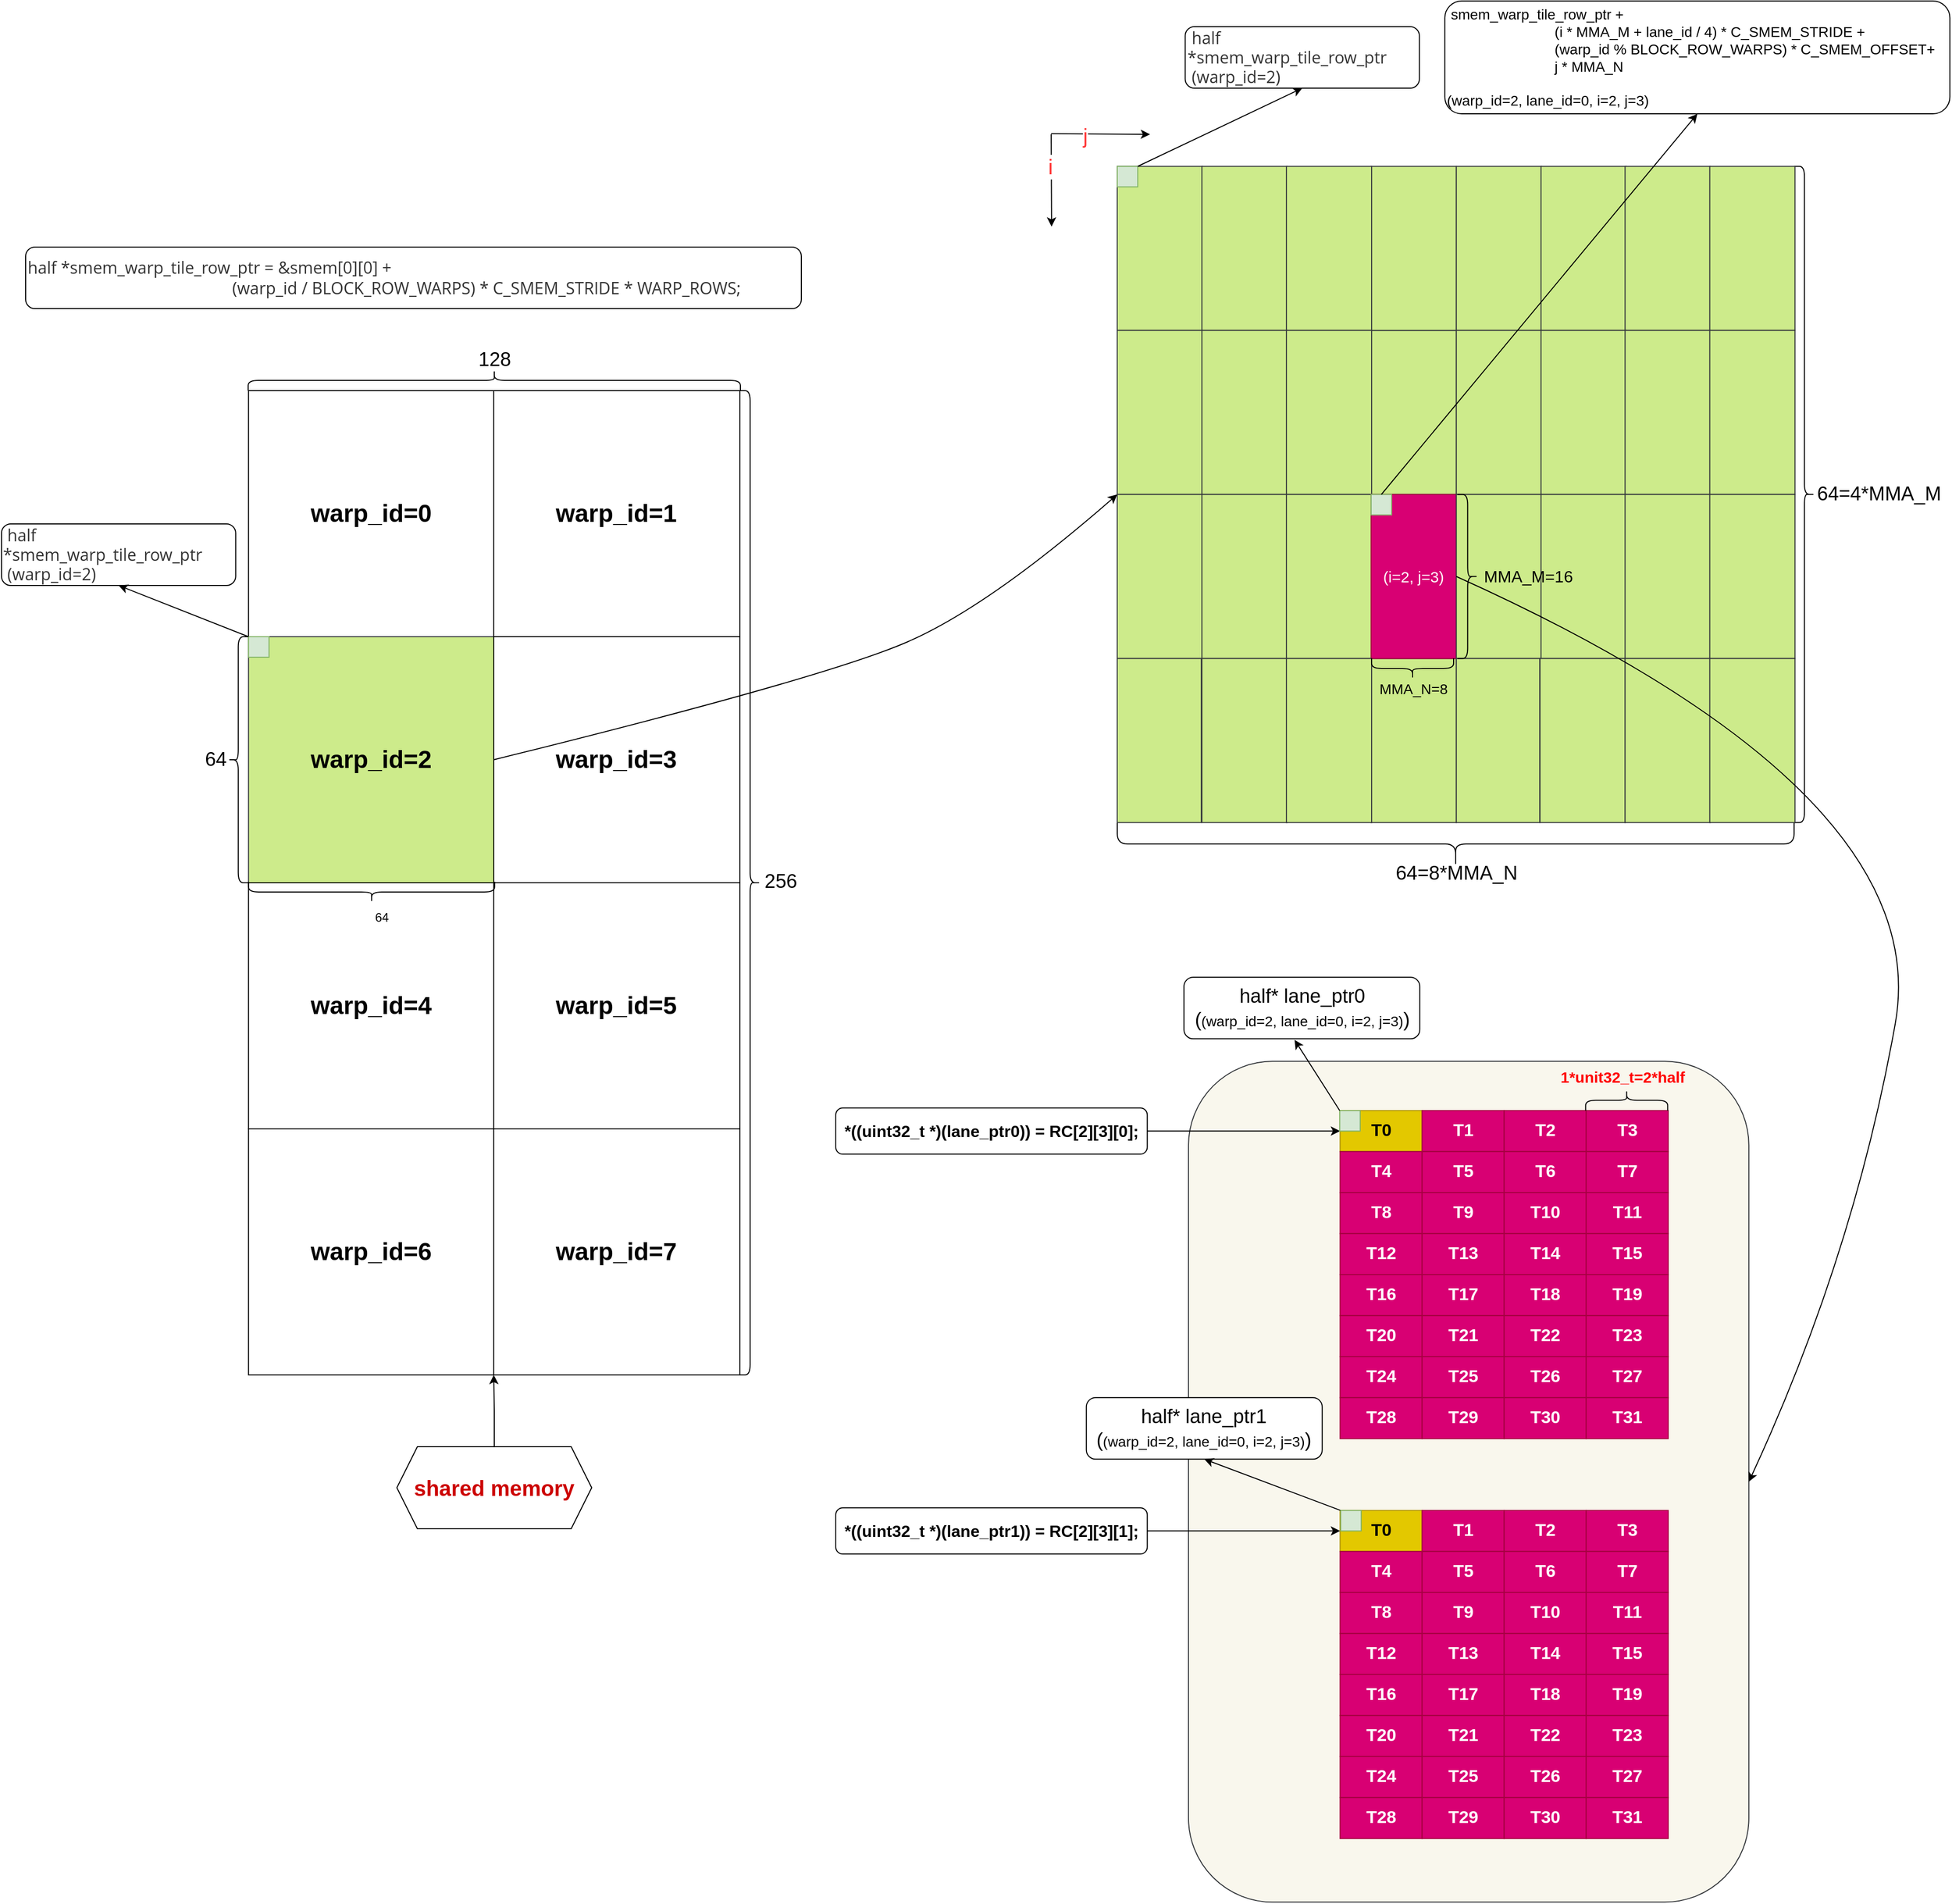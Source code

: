 <mxfile version="24.0.4" type="device">
  <diagram name="Page-1" id="_nR7e4XgD6fj8UJKNjDj">
    <mxGraphModel dx="3585" dy="-9848" grid="1" gridSize="10" guides="1" tooltips="1" connect="1" arrows="1" fold="1" page="1" pageScale="1" pageWidth="850" pageHeight="1100" math="0" shadow="0">
      <root>
        <mxCell id="0" />
        <mxCell id="1" parent="0" />
        <mxCell id="BASvvJVavqTpIo9RgMH1-1849" value="" style="rounded=0;whiteSpace=wrap;html=1;fillColor=#cdeb8b;strokeColor=#36393d;" parent="1" vertex="1">
          <mxGeometry x="-287.95" y="11861.25" width="83.09" height="160" as="geometry" />
        </mxCell>
        <mxCell id="BASvvJVavqTpIo9RgMH1-1791" value="&lt;span style=&quot;box-sizing: border-box; caret-color: rgb(51, 51, 51); color: rgb(51, 51, 51); font-family: &amp;quot;Open Sans&amp;quot;, &amp;quot;Clear Sans&amp;quot;, &amp;quot;Helvetica Neue&amp;quot;, Helvetica, Arial, &amp;quot;Segoe UI Emoji&amp;quot;, sans-serif; font-size: 16px; orphans: 4; white-space-collapse: preserve; text-size-adjust: auto;&quot; class=&quot;md-plain md-expand&quot;&gt;half *smem_warp_tile_row_ptr = &amp;amp;smem[0][0]&lt;/span&gt;&lt;span style=&quot;box-sizing: border-box; caret-color: rgb(51, 51, 51); color: rgb(51, 51, 51); font-family: &amp;quot;Open Sans&amp;quot;, &amp;quot;Clear Sans&amp;quot;, &amp;quot;Helvetica Neue&amp;quot;, Helvetica, Arial, &amp;quot;Segoe UI Emoji&amp;quot;, sans-serif; font-size: 16px; orphans: 4; white-space-collapse: preserve; text-size-adjust: auto;&quot; class=&quot;md-plain md-expand&quot;&gt; + &lt;/span&gt;&lt;div style=&quot;&quot;&gt;&lt;span style=&quot;box-sizing: border-box; caret-color: rgb(51, 51, 51); color: rgb(51, 51, 51); font-family: &amp;quot;Open Sans&amp;quot;, &amp;quot;Clear Sans&amp;quot;, &amp;quot;Helvetica Neue&amp;quot;, Helvetica, Arial, &amp;quot;Segoe UI Emoji&amp;quot;, sans-serif; font-size: 16px; orphans: 4; white-space-collapse: preserve; text-size-adjust: auto;&quot; class=&quot;md-plain md-expand&quot;&gt;&lt;span style=&quot;white-space: pre;&quot;&gt;&#x9;&lt;/span&gt;&lt;span style=&quot;white-space: pre;&quot;&gt;&#x9;&lt;/span&gt;&lt;span style=&quot;white-space: pre;&quot;&gt;&#x9;&lt;/span&gt;&lt;span style=&quot;white-space: pre;&quot;&gt;&#x9;&lt;/span&gt;&lt;span style=&quot;white-space: pre;&quot;&gt;&#x9;&lt;/span&gt;&lt;span style=&quot;white-space: pre;&quot;&gt;&#x9;&lt;/span&gt;(warp_id / BLOCK_ROW_WARPS) * C_SMEM_STRIDE * WARP_ROWS;&lt;/span&gt;&lt;/div&gt;" style="rounded=1;whiteSpace=wrap;html=1;align=left;" parent="1" vertex="1">
          <mxGeometry x="-1600" y="11460" width="756.44" height="60" as="geometry" />
        </mxCell>
        <mxCell id="BASvvJVavqTpIo9RgMH1-1794" value="&lt;b&gt;&lt;font style=&quot;font-size: 24px;&quot;&gt;warp_id=0&lt;/font&gt;&lt;/b&gt;" style="whiteSpace=wrap;html=1;aspect=fixed;" parent="1" vertex="1">
          <mxGeometry x="-1382.66" y="11600" width="240" height="240" as="geometry" />
        </mxCell>
        <mxCell id="BASvvJVavqTpIo9RgMH1-1795" value="&lt;b&gt;&lt;font style=&quot;font-size: 24px;&quot;&gt;warp_id=1&lt;/font&gt;&lt;/b&gt;" style="whiteSpace=wrap;html=1;aspect=fixed;" parent="1" vertex="1">
          <mxGeometry x="-1143.52" y="11600" width="240" height="240" as="geometry" />
        </mxCell>
        <mxCell id="BASvvJVavqTpIo9RgMH1-1796" value="&lt;b&gt;&lt;font style=&quot;font-size: 24px;&quot;&gt;warp_id=2&lt;/font&gt;&lt;/b&gt;" style="whiteSpace=wrap;html=1;aspect=fixed;fillColor=#cdeb8b;strokeColor=#36393d;" parent="1" vertex="1">
          <mxGeometry x="-1382.66" y="11840" width="240" height="240" as="geometry" />
        </mxCell>
        <mxCell id="BASvvJVavqTpIo9RgMH1-1797" value="&lt;b&gt;&lt;font style=&quot;font-size: 24px;&quot;&gt;warp_id=3&lt;/font&gt;&lt;/b&gt;" style="whiteSpace=wrap;html=1;aspect=fixed;" parent="1" vertex="1">
          <mxGeometry x="-1143.52" y="11840" width="240" height="240" as="geometry" />
        </mxCell>
        <mxCell id="BASvvJVavqTpIo9RgMH1-1798" value="&lt;b&gt;&lt;font style=&quot;font-size: 24px;&quot;&gt;warp_id=4&lt;/font&gt;&lt;/b&gt;" style="whiteSpace=wrap;html=1;aspect=fixed;" parent="1" vertex="1">
          <mxGeometry x="-1382.66" y="12080" width="240" height="240" as="geometry" />
        </mxCell>
        <mxCell id="BASvvJVavqTpIo9RgMH1-1799" value="&lt;b&gt;&lt;font style=&quot;font-size: 24px;&quot;&gt;warp_id=5&lt;/font&gt;&lt;/b&gt;" style="whiteSpace=wrap;html=1;aspect=fixed;" parent="1" vertex="1">
          <mxGeometry x="-1143.52" y="12080" width="240" height="240" as="geometry" />
        </mxCell>
        <mxCell id="BASvvJVavqTpIo9RgMH1-1800" value="&lt;b&gt;&lt;font style=&quot;font-size: 24px;&quot;&gt;warp_id=6&lt;/font&gt;&lt;/b&gt;" style="whiteSpace=wrap;html=1;aspect=fixed;" parent="1" vertex="1">
          <mxGeometry x="-1382.66" y="12320" width="240" height="240" as="geometry" />
        </mxCell>
        <mxCell id="BASvvJVavqTpIo9RgMH1-1801" value="&lt;b&gt;&lt;font style=&quot;font-size: 24px;&quot;&gt;warp_id=7&lt;/font&gt;&lt;/b&gt;" style="whiteSpace=wrap;html=1;aspect=fixed;" parent="1" vertex="1">
          <mxGeometry x="-1143.52" y="12320" width="240" height="240" as="geometry" />
        </mxCell>
        <mxCell id="BASvvJVavqTpIo9RgMH1-1802" value="" style="shape=curlyBracket;whiteSpace=wrap;html=1;rounded=1;flipH=1;labelPosition=right;verticalLabelPosition=middle;align=left;verticalAlign=middle;" parent="1" vertex="1">
          <mxGeometry x="-903.52" y="11600" width="20" height="960" as="geometry" />
        </mxCell>
        <mxCell id="BASvvJVavqTpIo9RgMH1-1804" value="" style="shape=curlyBracket;whiteSpace=wrap;html=1;rounded=1;labelPosition=left;verticalLabelPosition=middle;align=right;verticalAlign=middle;rotation=90;" parent="1" vertex="1">
          <mxGeometry x="-1153" y="11350" width="20" height="480" as="geometry" />
        </mxCell>
        <mxCell id="BASvvJVavqTpIo9RgMH1-1805" value="" style="shape=curlyBracket;whiteSpace=wrap;html=1;rounded=1;flipH=1;labelPosition=right;verticalLabelPosition=middle;align=left;verticalAlign=middle;rotation=-180;" parent="1" vertex="1">
          <mxGeometry x="-1402.66" y="11840" width="20" height="240" as="geometry" />
        </mxCell>
        <mxCell id="BASvvJVavqTpIo9RgMH1-1806" value="&lt;font style=&quot;font-size: 19px;&quot;&gt;64&lt;/font&gt;" style="text;html=1;align=center;verticalAlign=middle;resizable=0;points=[];autosize=1;strokeColor=none;fillColor=none;" parent="1" vertex="1">
          <mxGeometry x="-1435.16" y="11940" width="40" height="40" as="geometry" />
        </mxCell>
        <mxCell id="BASvvJVavqTpIo9RgMH1-1807" value="" style="shape=curlyBracket;whiteSpace=wrap;html=1;rounded=1;flipH=1;labelPosition=right;verticalLabelPosition=middle;align=left;verticalAlign=middle;rotation=90;" parent="1" vertex="1">
          <mxGeometry x="-1272.66" y="11969" width="20" height="240" as="geometry" />
        </mxCell>
        <mxCell id="BASvvJVavqTpIo9RgMH1-1808" style="edgeStyle=orthogonalEdgeStyle;rounded=0;orthogonalLoop=1;jettySize=auto;html=1;entryX=0;entryY=1;entryDx=0;entryDy=0;" parent="1" source="BASvvJVavqTpIo9RgMH1-1809" target="BASvvJVavqTpIo9RgMH1-1801" edge="1">
          <mxGeometry relative="1" as="geometry" />
        </mxCell>
        <mxCell id="BASvvJVavqTpIo9RgMH1-1809" value="&lt;div&gt;&lt;font color=&quot;#cc0000&quot; style=&quot;font-size: 21px;&quot;&gt;&lt;b&gt;shared memory&lt;/b&gt;&lt;/font&gt;&lt;/div&gt;" style="shape=hexagon;perimeter=hexagonPerimeter2;whiteSpace=wrap;html=1;fixedSize=1;" parent="1" vertex="1">
          <mxGeometry x="-1238" y="12630" width="190" height="80" as="geometry" />
        </mxCell>
        <mxCell id="BASvvJVavqTpIo9RgMH1-1810" value="64" style="text;html=1;align=center;verticalAlign=middle;resizable=0;points=[];autosize=1;strokeColor=none;fillColor=none;" parent="1" vertex="1">
          <mxGeometry x="-1273.16" y="12099" width="40" height="30" as="geometry" />
        </mxCell>
        <mxCell id="BASvvJVavqTpIo9RgMH1-1812" value="&lt;font style=&quot;font-size: 19px;&quot;&gt;128&lt;/font&gt;" style="text;html=1;align=center;verticalAlign=middle;resizable=0;points=[];autosize=1;strokeColor=none;fillColor=none;" parent="1" vertex="1">
          <mxGeometry x="-1173" y="11550" width="60" height="40" as="geometry" />
        </mxCell>
        <mxCell id="BASvvJVavqTpIo9RgMH1-1813" value="&lt;font style=&quot;font-size: 19px;&quot;&gt;256&lt;/font&gt;" style="text;html=1;align=center;verticalAlign=middle;resizable=0;points=[];autosize=1;strokeColor=none;fillColor=none;" parent="1" vertex="1">
          <mxGeometry x="-894.16" y="12059" width="60" height="40" as="geometry" />
        </mxCell>
        <mxCell id="BASvvJVavqTpIo9RgMH1-1814" value="" style="whiteSpace=wrap;html=1;aspect=fixed;fillColor=#d5e8d4;strokeColor=#82b366;" parent="1" vertex="1">
          <mxGeometry x="-1382.66" y="11840" width="20" height="20" as="geometry" />
        </mxCell>
        <mxCell id="BASvvJVavqTpIo9RgMH1-1815" value="&lt;span style=&quot;box-sizing: border-box; caret-color: rgb(51, 51, 51); color: rgb(51, 51, 51); font-family: &amp;quot;Open Sans&amp;quot;, &amp;quot;Clear Sans&amp;quot;, &amp;quot;Helvetica Neue&amp;quot;, Helvetica, Arial, &amp;quot;Segoe UI Emoji&amp;quot;, sans-serif; font-size: 16px; orphans: 4; white-space-collapse: preserve; text-size-adjust: auto;&quot; class=&quot;md-plain md-expand&quot;&gt; half *smem_warp_tile_row_ptr&lt;/span&gt;&lt;div&gt;&lt;span style=&quot;box-sizing: border-box; caret-color: rgb(51, 51, 51); color: rgb(51, 51, 51); font-family: &amp;quot;Open Sans&amp;quot;, &amp;quot;Clear Sans&amp;quot;, &amp;quot;Helvetica Neue&amp;quot;, Helvetica, Arial, &amp;quot;Segoe UI Emoji&amp;quot;, sans-serif; font-size: 16px; orphans: 4; white-space-collapse: preserve; text-size-adjust: auto;&quot; class=&quot;md-plain md-expand&quot;&gt; (warp_id=2)&lt;/span&gt;&lt;/div&gt;" style="rounded=1;whiteSpace=wrap;html=1;align=left;" parent="1" vertex="1">
          <mxGeometry x="-1623.54" y="11730" width="228.38" height="60" as="geometry" />
        </mxCell>
        <mxCell id="BASvvJVavqTpIo9RgMH1-1816" value="" style="endArrow=classic;html=1;rounded=0;exitX=0;exitY=0;exitDx=0;exitDy=0;entryX=0.5;entryY=1;entryDx=0;entryDy=0;" parent="1" source="BASvvJVavqTpIo9RgMH1-1814" target="BASvvJVavqTpIo9RgMH1-1815" edge="1">
          <mxGeometry width="50" height="50" relative="1" as="geometry">
            <mxPoint x="-1620" y="11950" as="sourcePoint" />
            <mxPoint x="-1570" y="11900" as="targetPoint" />
          </mxGeometry>
        </mxCell>
        <mxCell id="BASvvJVavqTpIo9RgMH1-1818" value="" style="rounded=0;whiteSpace=wrap;html=1;fillColor=#cdeb8b;strokeColor=#36393d;" parent="1" vertex="1">
          <mxGeometry x="-287.95" y="11541.25" width="83.09" height="160" as="geometry" />
        </mxCell>
        <mxCell id="BASvvJVavqTpIo9RgMH1-1819" value="" style="rounded=0;whiteSpace=wrap;html=1;fillColor=#cdeb8b;strokeColor=#36393d;" parent="1" vertex="1">
          <mxGeometry x="-287.95" y="11381.25" width="83.09" height="160" as="geometry" />
        </mxCell>
        <mxCell id="BASvvJVavqTpIo9RgMH1-1820" value="" style="rounded=0;whiteSpace=wrap;html=1;fillColor=#cdeb8b;strokeColor=#36393d;" parent="1" vertex="1">
          <mxGeometry x="-535.55" y="11381.25" width="83.09" height="160" as="geometry" />
        </mxCell>
        <mxCell id="BASvvJVavqTpIo9RgMH1-1821" value="&lt;font style=&quot;font-size: 14px;&quot;&gt;MMA_N=8&lt;/font&gt;" style="text;html=1;align=center;verticalAlign=middle;resizable=0;points=[];autosize=1;strokeColor=none;fillColor=none;" parent="1" vertex="1">
          <mxGeometry x="-291.67" y="11876" width="90" height="30" as="geometry" />
        </mxCell>
        <mxCell id="BASvvJVavqTpIo9RgMH1-1822" value="" style="shape=curlyBracket;whiteSpace=wrap;html=1;rounded=1;labelPosition=left;verticalLabelPosition=middle;align=right;verticalAlign=middle;rotation=-90;size=0.5;" parent="1" vertex="1">
          <mxGeometry x="-228.51" y="11712.16" width="46.08" height="660" as="geometry" />
        </mxCell>
        <mxCell id="BASvvJVavqTpIo9RgMH1-1823" value="&lt;font style=&quot;font-size: 19px;&quot;&gt;64=8*MMA_N&lt;/font&gt;" style="text;html=1;align=center;verticalAlign=middle;resizable=0;points=[];autosize=1;strokeColor=none;fillColor=none;" parent="1" vertex="1">
          <mxGeometry x="-275.47" y="12051.25" width="140" height="40" as="geometry" />
        </mxCell>
        <mxCell id="BASvvJVavqTpIo9RgMH1-1824" value="" style="shape=curlyBracket;whiteSpace=wrap;html=1;rounded=1;flipH=1;labelPosition=right;verticalLabelPosition=middle;align=left;verticalAlign=middle;rotation=0;" parent="1" vertex="1">
          <mxGeometry x="124.61" y="11381.25" width="20" height="640" as="geometry" />
        </mxCell>
        <mxCell id="BASvvJVavqTpIo9RgMH1-1825" value="" style="rounded=0;whiteSpace=wrap;html=1;fillColor=#cdeb8b;strokeColor=#36393d;" parent="1" vertex="1">
          <mxGeometry x="-452.96" y="11381.25" width="83.09" height="160" as="geometry" />
        </mxCell>
        <mxCell id="BASvvJVavqTpIo9RgMH1-1826" value="" style="rounded=0;whiteSpace=wrap;html=1;fillColor=#cdeb8b;strokeColor=#36393d;" parent="1" vertex="1">
          <mxGeometry x="-370.54" y="11381.25" width="83.09" height="160" as="geometry" />
        </mxCell>
        <mxCell id="BASvvJVavqTpIo9RgMH1-1827" value="" style="rounded=0;whiteSpace=wrap;html=1;fillColor=#cdeb8b;strokeColor=#36393d;" parent="1" vertex="1">
          <mxGeometry x="-204.86" y="11381.25" width="83.09" height="160" as="geometry" />
        </mxCell>
        <mxCell id="BASvvJVavqTpIo9RgMH1-1828" value="" style="rounded=0;whiteSpace=wrap;html=1;fillColor=#cdeb8b;strokeColor=#36393d;" parent="1" vertex="1">
          <mxGeometry x="-122.27" y="11381.25" width="83.09" height="160" as="geometry" />
        </mxCell>
        <mxCell id="BASvvJVavqTpIo9RgMH1-1829" value="" style="rounded=0;whiteSpace=wrap;html=1;fillColor=#cdeb8b;strokeColor=#36393d;" parent="1" vertex="1">
          <mxGeometry x="-40.31" y="11381.25" width="83.09" height="160" as="geometry" />
        </mxCell>
        <mxCell id="BASvvJVavqTpIo9RgMH1-1830" value="" style="rounded=0;whiteSpace=wrap;html=1;fillColor=#cdeb8b;strokeColor=#36393d;" parent="1" vertex="1">
          <mxGeometry x="42.28" y="11381.25" width="83.09" height="160" as="geometry" />
        </mxCell>
        <mxCell id="BASvvJVavqTpIo9RgMH1-1831" value="" style="rounded=0;whiteSpace=wrap;html=1;fillColor=#cdeb8b;strokeColor=#36393d;" parent="1" vertex="1">
          <mxGeometry x="-535.55" y="11541.25" width="83.09" height="160" as="geometry" />
        </mxCell>
        <mxCell id="BASvvJVavqTpIo9RgMH1-1832" value="" style="rounded=0;whiteSpace=wrap;html=1;fillColor=#cdeb8b;strokeColor=#36393d;" parent="1" vertex="1">
          <mxGeometry x="-452.96" y="11541.25" width="83.09" height="160" as="geometry" />
        </mxCell>
        <mxCell id="BASvvJVavqTpIo9RgMH1-1833" value="" style="rounded=0;whiteSpace=wrap;html=1;fillColor=#cdeb8b;strokeColor=#36393d;" parent="1" vertex="1">
          <mxGeometry x="-370.54" y="11541.25" width="83.09" height="160" as="geometry" />
        </mxCell>
        <mxCell id="BASvvJVavqTpIo9RgMH1-1834" value="" style="rounded=0;whiteSpace=wrap;html=1;fillColor=#cdeb8b;strokeColor=#36393d;" parent="1" vertex="1">
          <mxGeometry x="-204.86" y="11541.25" width="83.09" height="160" as="geometry" />
        </mxCell>
        <mxCell id="BASvvJVavqTpIo9RgMH1-1835" value="" style="rounded=0;whiteSpace=wrap;html=1;fillColor=#cdeb8b;strokeColor=#36393d;" parent="1" vertex="1">
          <mxGeometry x="-122.27" y="11541.25" width="83.09" height="160" as="geometry" />
        </mxCell>
        <mxCell id="BASvvJVavqTpIo9RgMH1-1836" value="" style="rounded=0;whiteSpace=wrap;html=1;fillColor=#cdeb8b;strokeColor=#36393d;" parent="1" vertex="1">
          <mxGeometry x="-40.31" y="11541.25" width="83.09" height="160" as="geometry" />
        </mxCell>
        <mxCell id="BASvvJVavqTpIo9RgMH1-1837" value="" style="rounded=0;whiteSpace=wrap;html=1;fillColor=#cdeb8b;strokeColor=#36393d;" parent="1" vertex="1">
          <mxGeometry x="42.28" y="11541.25" width="83.09" height="160" as="geometry" />
        </mxCell>
        <mxCell id="BASvvJVavqTpIo9RgMH1-1838" value="" style="rounded=0;whiteSpace=wrap;html=1;fillColor=#cdeb8b;strokeColor=#36393d;" parent="1" vertex="1">
          <mxGeometry x="-535.55" y="11701.25" width="83.09" height="160" as="geometry" />
        </mxCell>
        <mxCell id="BASvvJVavqTpIo9RgMH1-1839" value="" style="rounded=0;whiteSpace=wrap;html=1;fillColor=#cdeb8b;strokeColor=#36393d;" parent="1" vertex="1">
          <mxGeometry x="-452.96" y="11701.25" width="83.09" height="160" as="geometry" />
        </mxCell>
        <mxCell id="BASvvJVavqTpIo9RgMH1-1840" value="" style="rounded=0;whiteSpace=wrap;html=1;fillColor=#cdeb8b;strokeColor=#36393d;" parent="1" vertex="1">
          <mxGeometry x="-370.54" y="11701.25" width="83.09" height="160" as="geometry" />
        </mxCell>
        <mxCell id="BASvvJVavqTpIo9RgMH1-1841" value="&lt;span style=&quot;font-size: 15px;&quot;&gt;(i=2, j=3)&lt;/span&gt;" style="rounded=0;whiteSpace=wrap;html=1;fillColor=#d80073;fontColor=#ffffff;strokeColor=#A50040;" parent="1" vertex="1">
          <mxGeometry x="-287.95" y="11701.25" width="83.09" height="160" as="geometry" />
        </mxCell>
        <mxCell id="BASvvJVavqTpIo9RgMH1-1842" value="" style="rounded=0;whiteSpace=wrap;html=1;fillColor=#cdeb8b;strokeColor=#36393d;" parent="1" vertex="1">
          <mxGeometry x="-204.86" y="11701.25" width="83.09" height="160" as="geometry" />
        </mxCell>
        <mxCell id="BASvvJVavqTpIo9RgMH1-1843" value="" style="rounded=0;whiteSpace=wrap;html=1;fillColor=#cdeb8b;strokeColor=#36393d;" parent="1" vertex="1">
          <mxGeometry x="-122.27" y="11701.25" width="83.09" height="160" as="geometry" />
        </mxCell>
        <mxCell id="BASvvJVavqTpIo9RgMH1-1844" value="" style="rounded=0;whiteSpace=wrap;html=1;fillColor=#cdeb8b;strokeColor=#36393d;" parent="1" vertex="1">
          <mxGeometry x="-40.31" y="11701.25" width="83.09" height="160" as="geometry" />
        </mxCell>
        <mxCell id="BASvvJVavqTpIo9RgMH1-1845" value="" style="rounded=0;whiteSpace=wrap;html=1;fillColor=#cdeb8b;strokeColor=#36393d;" parent="1" vertex="1">
          <mxGeometry x="42.28" y="11701.25" width="83.09" height="160" as="geometry" />
        </mxCell>
        <mxCell id="BASvvJVavqTpIo9RgMH1-1846" value="" style="rounded=0;whiteSpace=wrap;html=1;fillColor=#cdeb8b;strokeColor=#36393d;" parent="1" vertex="1">
          <mxGeometry x="-535.55" y="11861.25" width="82" height="160" as="geometry" />
        </mxCell>
        <mxCell id="BASvvJVavqTpIo9RgMH1-1847" value="" style="rounded=0;whiteSpace=wrap;html=1;fillColor=#cdeb8b;strokeColor=#36393d;" parent="1" vertex="1">
          <mxGeometry x="-452.96" y="11861.25" width="83.09" height="160" as="geometry" />
        </mxCell>
        <mxCell id="BASvvJVavqTpIo9RgMH1-1848" value="" style="rounded=0;whiteSpace=wrap;html=1;fillColor=#cdeb8b;strokeColor=#36393d;" parent="1" vertex="1">
          <mxGeometry x="-370.54" y="11861.25" width="83.09" height="160" as="geometry" />
        </mxCell>
        <mxCell id="BASvvJVavqTpIo9RgMH1-1850" value="" style="rounded=0;whiteSpace=wrap;html=1;fillColor=#cdeb8b;strokeColor=#36393d;" parent="1" vertex="1">
          <mxGeometry x="-204.86" y="11861.25" width="81.31" height="160" as="geometry" />
        </mxCell>
        <mxCell id="BASvvJVavqTpIo9RgMH1-1851" value="" style="rounded=0;whiteSpace=wrap;html=1;fillColor=#cdeb8b;strokeColor=#36393d;" parent="1" vertex="1">
          <mxGeometry x="-123.27" y="11861.25" width="83.09" height="160" as="geometry" />
        </mxCell>
        <mxCell id="BASvvJVavqTpIo9RgMH1-1852" value="" style="rounded=0;whiteSpace=wrap;html=1;fillColor=#cdeb8b;strokeColor=#36393d;" parent="1" vertex="1">
          <mxGeometry x="-40.31" y="11861.25" width="83.09" height="160" as="geometry" />
        </mxCell>
        <mxCell id="BASvvJVavqTpIo9RgMH1-1853" value="" style="rounded=0;whiteSpace=wrap;html=1;fillColor=#cdeb8b;strokeColor=#36393d;" parent="1" vertex="1">
          <mxGeometry x="42.28" y="11861.25" width="83.09" height="160" as="geometry" />
        </mxCell>
        <mxCell id="BASvvJVavqTpIo9RgMH1-1854" value="&lt;font style=&quot;font-size: 16px;&quot;&gt;MMA_M=16&lt;/font&gt;" style="text;html=1;align=center;verticalAlign=middle;resizable=0;points=[];autosize=1;strokeColor=none;fillColor=none;rotation=0;" parent="1" vertex="1">
          <mxGeometry x="-189.55" y="11766.25" width="110" height="30" as="geometry" />
        </mxCell>
        <mxCell id="BASvvJVavqTpIo9RgMH1-1855" value="" style="shape=curlyBracket;whiteSpace=wrap;html=1;rounded=1;labelPosition=left;verticalLabelPosition=middle;align=right;verticalAlign=middle;rotation=-180;" parent="1" vertex="1">
          <mxGeometry x="-203.81" y="11701.25" width="20" height="160" as="geometry" />
        </mxCell>
        <mxCell id="BASvvJVavqTpIo9RgMH1-1856" value="" style="shape=curlyBracket;whiteSpace=wrap;html=1;rounded=1;labelPosition=left;verticalLabelPosition=middle;align=right;verticalAlign=middle;rotation=-90;" parent="1" vertex="1">
          <mxGeometry x="-257.51" y="11831" width="20" height="80" as="geometry" />
        </mxCell>
        <mxCell id="BASvvJVavqTpIo9RgMH1-1858" value="" style="whiteSpace=wrap;html=1;aspect=fixed;fillColor=#d5e8d4;strokeColor=#82b366;" parent="1" vertex="1">
          <mxGeometry x="-535.51" y="11381.25" width="20" height="20" as="geometry" />
        </mxCell>
        <mxCell id="BASvvJVavqTpIo9RgMH1-1859" value="&lt;span style=&quot;box-sizing: border-box; caret-color: rgb(51, 51, 51); color: rgb(51, 51, 51); font-family: &amp;quot;Open Sans&amp;quot;, &amp;quot;Clear Sans&amp;quot;, &amp;quot;Helvetica Neue&amp;quot;, Helvetica, Arial, &amp;quot;Segoe UI Emoji&amp;quot;, sans-serif; font-size: 16px; orphans: 4; white-space-collapse: preserve; text-size-adjust: auto;&quot; class=&quot;md-plain md-expand&quot;&gt; half *smem_warp_tile_row_ptr&lt;/span&gt;&lt;div&gt;&lt;span style=&quot;box-sizing: border-box; caret-color: rgb(51, 51, 51); color: rgb(51, 51, 51); font-family: &amp;quot;Open Sans&amp;quot;, &amp;quot;Clear Sans&amp;quot;, &amp;quot;Helvetica Neue&amp;quot;, Helvetica, Arial, &amp;quot;Segoe UI Emoji&amp;quot;, sans-serif; font-size: 16px; orphans: 4; white-space-collapse: preserve; text-size-adjust: auto;&quot; class=&quot;md-plain md-expand&quot;&gt; (warp_id=2)&lt;/span&gt;&lt;/div&gt;" style="rounded=1;whiteSpace=wrap;html=1;align=left;" parent="1" vertex="1">
          <mxGeometry x="-469.26" y="11245" width="228.38" height="60" as="geometry" />
        </mxCell>
        <mxCell id="BASvvJVavqTpIo9RgMH1-1860" value="" style="endArrow=classic;html=1;rounded=0;exitX=1;exitY=0;exitDx=0;exitDy=0;entryX=0.5;entryY=1;entryDx=0;entryDy=0;" parent="1" source="BASvvJVavqTpIo9RgMH1-1858" target="BASvvJVavqTpIo9RgMH1-1859" edge="1">
          <mxGeometry width="50" height="50" relative="1" as="geometry">
            <mxPoint x="-603.08" y="11401.25" as="sourcePoint" />
            <mxPoint x="-729.08" y="11351.25" as="targetPoint" />
          </mxGeometry>
        </mxCell>
        <mxCell id="BASvvJVavqTpIo9RgMH1-1861" value="&lt;div style=&quot;font-size: 14px;&quot;&gt;&lt;div&gt;&amp;nbsp;smem_warp_tile_row_ptr +&amp;nbsp;&lt;/div&gt;&lt;div&gt;&lt;span style=&quot;white-space: pre;&quot;&gt;&#x9;&lt;/span&gt;&lt;span style=&quot;white-space: pre;&quot;&gt;&#x9;&lt;/span&gt;&lt;span style=&quot;white-space: pre;&quot;&gt;&#x9;&lt;/span&gt;&amp;nbsp; &amp;nbsp;(i * MMA_M + lane_id / 4) * C_SMEM_STRIDE +&lt;/div&gt;&lt;div&gt;&amp;nbsp;&lt;span style=&quot;white-space: pre;&quot;&gt;&#x9;&lt;/span&gt;&lt;span style=&quot;white-space: pre;&quot;&gt;&#x9;&lt;/span&gt;&lt;span style=&quot;white-space: pre;&quot;&gt;&#x9;&lt;/span&gt;&amp;nbsp; &amp;nbsp;(warp_id % BLOCK_ROW_WARPS) * C_SMEM_OFFSET+&lt;/div&gt;&lt;div&gt;&lt;span style=&quot;white-space: pre;&quot;&gt;&#x9;&lt;/span&gt;&lt;span style=&quot;white-space: pre;&quot;&gt;&#x9;&lt;/span&gt;&lt;span style=&quot;white-space: pre;&quot;&gt;&#x9;&lt;/span&gt;&amp;nbsp; &amp;nbsp;j * MMA_N&lt;br&gt;&lt;/div&gt;&lt;div&gt;&lt;br&gt;&lt;/div&gt;&lt;/div&gt;&lt;div style=&quot;font-size: 14px;&quot;&gt;&lt;span style=&quot;background-color: initial;&quot;&gt;(warp_id=2, lane_id=0, i=2, j=3)&lt;/span&gt;&lt;/div&gt;" style="rounded=1;whiteSpace=wrap;html=1;align=left;" parent="1" vertex="1">
          <mxGeometry x="-216.07" y="11220" width="492.5" height="110" as="geometry" />
        </mxCell>
        <mxCell id="BASvvJVavqTpIo9RgMH1-1862" value="" style="whiteSpace=wrap;html=1;aspect=fixed;fillColor=#d5e8d4;strokeColor=#82b366;" parent="1" vertex="1">
          <mxGeometry x="-287.95" y="11701.25" width="20" height="20" as="geometry" />
        </mxCell>
        <mxCell id="BASvvJVavqTpIo9RgMH1-1863" value="" style="endArrow=classic;html=1;rounded=0;exitX=0.5;exitY=0;exitDx=0;exitDy=0;entryX=0.5;entryY=1;entryDx=0;entryDy=0;" parent="1" source="BASvvJVavqTpIo9RgMH1-1862" target="BASvvJVavqTpIo9RgMH1-1861" edge="1">
          <mxGeometry width="50" height="50" relative="1" as="geometry">
            <mxPoint x="-525.55" y="11391" as="sourcePoint" />
            <mxPoint x="-600.55" y="11320" as="targetPoint" />
          </mxGeometry>
        </mxCell>
        <mxCell id="BASvvJVavqTpIo9RgMH1-1868" value="" style="endArrow=classic;html=1;rounded=0;" parent="1" edge="1">
          <mxGeometry width="50" height="50" relative="1" as="geometry">
            <mxPoint x="-599.96" y="11350" as="sourcePoint" />
            <mxPoint x="-599.55" y="11440" as="targetPoint" />
          </mxGeometry>
        </mxCell>
        <mxCell id="BASvvJVavqTpIo9RgMH1-1871" value="&lt;font color=&quot;#ff3333&quot; style=&quot;font-size: 20px;&quot;&gt;i&lt;/font&gt;" style="edgeLabel;html=1;align=center;verticalAlign=middle;resizable=0;points=[];" parent="BASvvJVavqTpIo9RgMH1-1868" vertex="1" connectable="0">
          <mxGeometry x="-0.32" y="-1" relative="1" as="geometry">
            <mxPoint as="offset" />
          </mxGeometry>
        </mxCell>
        <mxCell id="BASvvJVavqTpIo9RgMH1-1872" value="" style="endArrow=classic;html=1;rounded=0;" parent="1" edge="1">
          <mxGeometry width="50" height="50" relative="1" as="geometry">
            <mxPoint x="-600" y="11349.41" as="sourcePoint" />
            <mxPoint x="-503.55" y="11350" as="targetPoint" />
          </mxGeometry>
        </mxCell>
        <mxCell id="BASvvJVavqTpIo9RgMH1-1873" value="&lt;font color=&quot;#ff3333&quot; style=&quot;font-size: 20px;&quot;&gt;j&lt;/font&gt;" style="edgeLabel;html=1;align=center;verticalAlign=middle;resizable=0;points=[];" parent="BASvvJVavqTpIo9RgMH1-1872" vertex="1" connectable="0">
          <mxGeometry x="-0.32" y="-1" relative="1" as="geometry">
            <mxPoint as="offset" />
          </mxGeometry>
        </mxCell>
        <mxCell id="BASvvJVavqTpIo9RgMH1-1875" value="" style="rounded=1;whiteSpace=wrap;html=1;fillColor=#f9f7ed;strokeColor=#36393d;" parent="1" vertex="1">
          <mxGeometry x="-466.03" y="12254.16" width="546.42" height="820" as="geometry" />
        </mxCell>
        <mxCell id="BASvvJVavqTpIo9RgMH1-1877" value="&lt;font style=&quot;font-size: 17px;&quot;&gt;&lt;b&gt;T0&lt;/b&gt;&lt;/font&gt;" style="rounded=0;whiteSpace=wrap;html=1;fillColor=#e3c800;strokeColor=#B09500;fontColor=#000000;" parent="1" vertex="1">
          <mxGeometry x="-318.21" y="12302.16" width="80" height="40" as="geometry" />
        </mxCell>
        <mxCell id="BASvvJVavqTpIo9RgMH1-1878" value="&lt;b style=&quot;font-size: 17px;&quot;&gt;T1&lt;/b&gt;" style="rounded=0;whiteSpace=wrap;html=1;fillColor=#d80073;strokeColor=#A50040;fontColor=#ffffff;" parent="1" vertex="1">
          <mxGeometry x="-238.21" y="12302.16" width="80" height="40" as="geometry" />
        </mxCell>
        <mxCell id="BASvvJVavqTpIo9RgMH1-1879" value="&lt;b style=&quot;font-size: 17px;&quot;&gt;T2&lt;/b&gt;" style="rounded=0;whiteSpace=wrap;html=1;fillColor=#d80073;strokeColor=#A50040;fontColor=#ffffff;" parent="1" vertex="1">
          <mxGeometry x="-158.21" y="12302.16" width="80" height="40" as="geometry" />
        </mxCell>
        <mxCell id="BASvvJVavqTpIo9RgMH1-1880" value="&lt;b style=&quot;font-size: 17px;&quot;&gt;T3&lt;/b&gt;" style="rounded=0;whiteSpace=wrap;html=1;fillColor=#d80073;strokeColor=#A50040;fontColor=#ffffff;" parent="1" vertex="1">
          <mxGeometry x="-78.21" y="12302.16" width="80" height="40" as="geometry" />
        </mxCell>
        <mxCell id="BASvvJVavqTpIo9RgMH1-1881" value="&lt;b style=&quot;font-size: 17px;&quot;&gt;T4&lt;/b&gt;" style="rounded=0;whiteSpace=wrap;html=1;fillColor=#d80073;strokeColor=#A50040;fontColor=#ffffff;" parent="1" vertex="1">
          <mxGeometry x="-318.21" y="12342.16" width="80" height="40" as="geometry" />
        </mxCell>
        <mxCell id="BASvvJVavqTpIo9RgMH1-1882" value="&lt;b style=&quot;font-size: 17px;&quot;&gt;T5&lt;/b&gt;" style="rounded=0;whiteSpace=wrap;html=1;fillColor=#d80073;strokeColor=#A50040;fontColor=#ffffff;" parent="1" vertex="1">
          <mxGeometry x="-238.21" y="12342.16" width="80" height="40" as="geometry" />
        </mxCell>
        <mxCell id="BASvvJVavqTpIo9RgMH1-1883" value="&lt;b style=&quot;font-size: 17px;&quot;&gt;T6&lt;/b&gt;" style="rounded=0;whiteSpace=wrap;html=1;fillColor=#d80073;strokeColor=#A50040;fontColor=#ffffff;" parent="1" vertex="1">
          <mxGeometry x="-158.21" y="12342.16" width="80" height="40" as="geometry" />
        </mxCell>
        <mxCell id="BASvvJVavqTpIo9RgMH1-1884" value="&lt;b style=&quot;font-size: 17px;&quot;&gt;T7&lt;/b&gt;" style="rounded=0;whiteSpace=wrap;html=1;fillColor=#d80073;strokeColor=#A50040;fontColor=#ffffff;" parent="1" vertex="1">
          <mxGeometry x="-78.21" y="12342.16" width="80" height="40" as="geometry" />
        </mxCell>
        <mxCell id="BASvvJVavqTpIo9RgMH1-1885" value="&lt;b style=&quot;font-size: 17px;&quot;&gt;T8&lt;/b&gt;" style="rounded=0;whiteSpace=wrap;html=1;fillColor=#d80073;strokeColor=#A50040;fontColor=#ffffff;" parent="1" vertex="1">
          <mxGeometry x="-318.21" y="12382.16" width="80" height="40" as="geometry" />
        </mxCell>
        <mxCell id="BASvvJVavqTpIo9RgMH1-1886" value="&lt;b style=&quot;font-size: 17px;&quot;&gt;T9&lt;/b&gt;" style="rounded=0;whiteSpace=wrap;html=1;fillColor=#d80073;strokeColor=#A50040;fontColor=#ffffff;" parent="1" vertex="1">
          <mxGeometry x="-238.21" y="12382.16" width="80" height="40" as="geometry" />
        </mxCell>
        <mxCell id="BASvvJVavqTpIo9RgMH1-1887" value="&lt;b style=&quot;font-size: 17px;&quot;&gt;T10&lt;/b&gt;" style="rounded=0;whiteSpace=wrap;html=1;fillColor=#d80073;strokeColor=#A50040;fontColor=#ffffff;" parent="1" vertex="1">
          <mxGeometry x="-158.21" y="12382.16" width="80" height="40" as="geometry" />
        </mxCell>
        <mxCell id="BASvvJVavqTpIo9RgMH1-1888" value="&lt;b style=&quot;font-size: 17px;&quot;&gt;T11&lt;/b&gt;" style="rounded=0;whiteSpace=wrap;html=1;fillColor=#d80073;strokeColor=#A50040;fontColor=#ffffff;" parent="1" vertex="1">
          <mxGeometry x="-78.21" y="12382.16" width="80" height="40" as="geometry" />
        </mxCell>
        <mxCell id="BASvvJVavqTpIo9RgMH1-1889" value="&lt;b style=&quot;font-size: 17px;&quot;&gt;T12&lt;/b&gt;" style="rounded=0;whiteSpace=wrap;html=1;fillColor=#d80073;strokeColor=#A50040;fontColor=#ffffff;" parent="1" vertex="1">
          <mxGeometry x="-318.21" y="12422.16" width="80" height="40" as="geometry" />
        </mxCell>
        <mxCell id="BASvvJVavqTpIo9RgMH1-1890" value="&lt;b style=&quot;font-size: 17px;&quot;&gt;T13&lt;/b&gt;" style="rounded=0;whiteSpace=wrap;html=1;fillColor=#d80073;strokeColor=#A50040;fontColor=#ffffff;" parent="1" vertex="1">
          <mxGeometry x="-238.21" y="12422.16" width="80" height="40" as="geometry" />
        </mxCell>
        <mxCell id="BASvvJVavqTpIo9RgMH1-1891" value="&lt;b style=&quot;font-size: 17px;&quot;&gt;T14&lt;/b&gt;" style="rounded=0;whiteSpace=wrap;html=1;fillColor=#d80073;strokeColor=#A50040;fontColor=#ffffff;" parent="1" vertex="1">
          <mxGeometry x="-158.21" y="12422.16" width="80" height="40" as="geometry" />
        </mxCell>
        <mxCell id="BASvvJVavqTpIo9RgMH1-1892" value="&lt;b style=&quot;font-size: 17px;&quot;&gt;T15&lt;/b&gt;" style="rounded=0;whiteSpace=wrap;html=1;fillColor=#d80073;strokeColor=#A50040;fontColor=#ffffff;" parent="1" vertex="1">
          <mxGeometry x="-78.21" y="12422.16" width="80" height="40" as="geometry" />
        </mxCell>
        <mxCell id="BASvvJVavqTpIo9RgMH1-1893" value="&lt;b style=&quot;font-size: 17px;&quot;&gt;T16&lt;/b&gt;" style="rounded=0;whiteSpace=wrap;html=1;fillColor=#d80073;strokeColor=#A50040;fontColor=#ffffff;" parent="1" vertex="1">
          <mxGeometry x="-318.21" y="12462.16" width="80" height="40" as="geometry" />
        </mxCell>
        <mxCell id="BASvvJVavqTpIo9RgMH1-1894" value="&lt;b style=&quot;font-size: 17px;&quot;&gt;T17&lt;/b&gt;" style="rounded=0;whiteSpace=wrap;html=1;fillColor=#d80073;strokeColor=#A50040;fontColor=#ffffff;" parent="1" vertex="1">
          <mxGeometry x="-238.21" y="12462.16" width="80" height="40" as="geometry" />
        </mxCell>
        <mxCell id="BASvvJVavqTpIo9RgMH1-1895" value="&lt;b style=&quot;font-size: 17px;&quot;&gt;T18&lt;/b&gt;" style="rounded=0;whiteSpace=wrap;html=1;fillColor=#d80073;strokeColor=#A50040;fontColor=#ffffff;" parent="1" vertex="1">
          <mxGeometry x="-158.21" y="12462.16" width="80" height="40" as="geometry" />
        </mxCell>
        <mxCell id="BASvvJVavqTpIo9RgMH1-1896" value="&lt;b style=&quot;font-size: 17px;&quot;&gt;T19&lt;/b&gt;" style="rounded=0;whiteSpace=wrap;html=1;fillColor=#d80073;strokeColor=#A50040;fontColor=#ffffff;" parent="1" vertex="1">
          <mxGeometry x="-78.21" y="12462.16" width="80" height="40" as="geometry" />
        </mxCell>
        <mxCell id="BASvvJVavqTpIo9RgMH1-1897" value="&lt;b style=&quot;font-size: 17px;&quot;&gt;T20&lt;/b&gt;" style="rounded=0;whiteSpace=wrap;html=1;fillColor=#d80073;strokeColor=#A50040;fontColor=#ffffff;" parent="1" vertex="1">
          <mxGeometry x="-318.21" y="12502.16" width="80" height="40" as="geometry" />
        </mxCell>
        <mxCell id="BASvvJVavqTpIo9RgMH1-1898" value="&lt;b style=&quot;font-size: 17px;&quot;&gt;T21&lt;/b&gt;" style="rounded=0;whiteSpace=wrap;html=1;fillColor=#d80073;strokeColor=#A50040;fontColor=#ffffff;" parent="1" vertex="1">
          <mxGeometry x="-238.21" y="12502.16" width="80" height="40" as="geometry" />
        </mxCell>
        <mxCell id="BASvvJVavqTpIo9RgMH1-1899" value="&lt;b style=&quot;font-size: 17px;&quot;&gt;T22&lt;/b&gt;" style="rounded=0;whiteSpace=wrap;html=1;fillColor=#d80073;strokeColor=#A50040;fontColor=#ffffff;" parent="1" vertex="1">
          <mxGeometry x="-158.21" y="12502.16" width="80" height="40" as="geometry" />
        </mxCell>
        <mxCell id="BASvvJVavqTpIo9RgMH1-1900" value="&lt;b style=&quot;font-size: 17px;&quot;&gt;T23&lt;/b&gt;" style="rounded=0;whiteSpace=wrap;html=1;fillColor=#d80073;strokeColor=#A50040;fontColor=#ffffff;" parent="1" vertex="1">
          <mxGeometry x="-78.21" y="12502.16" width="80" height="40" as="geometry" />
        </mxCell>
        <mxCell id="BASvvJVavqTpIo9RgMH1-1901" value="&lt;b style=&quot;font-size: 17px;&quot;&gt;T24&lt;/b&gt;" style="rounded=0;whiteSpace=wrap;html=1;fillColor=#d80073;strokeColor=#A50040;fontColor=#ffffff;" parent="1" vertex="1">
          <mxGeometry x="-318.21" y="12542.16" width="80" height="40" as="geometry" />
        </mxCell>
        <mxCell id="BASvvJVavqTpIo9RgMH1-1902" value="&lt;b style=&quot;font-size: 17px;&quot;&gt;T25&lt;/b&gt;" style="rounded=0;whiteSpace=wrap;html=1;fillColor=#d80073;strokeColor=#A50040;fontColor=#ffffff;" parent="1" vertex="1">
          <mxGeometry x="-238.21" y="12542.16" width="80" height="40" as="geometry" />
        </mxCell>
        <mxCell id="BASvvJVavqTpIo9RgMH1-1903" value="&lt;b style=&quot;font-size: 17px;&quot;&gt;T26&lt;/b&gt;" style="rounded=0;whiteSpace=wrap;html=1;fillColor=#d80073;strokeColor=#A50040;fontColor=#ffffff;" parent="1" vertex="1">
          <mxGeometry x="-158.21" y="12542.16" width="80" height="40" as="geometry" />
        </mxCell>
        <mxCell id="BASvvJVavqTpIo9RgMH1-1904" value="&lt;b style=&quot;font-size: 17px;&quot;&gt;T27&lt;/b&gt;" style="rounded=0;whiteSpace=wrap;html=1;fillColor=#d80073;strokeColor=#A50040;fontColor=#ffffff;" parent="1" vertex="1">
          <mxGeometry x="-78.21" y="12542.16" width="80" height="40" as="geometry" />
        </mxCell>
        <mxCell id="BASvvJVavqTpIo9RgMH1-1905" value="&lt;b style=&quot;font-size: 17px;&quot;&gt;T28&lt;/b&gt;" style="rounded=0;whiteSpace=wrap;html=1;fillColor=#d80073;strokeColor=#A50040;fontColor=#ffffff;" parent="1" vertex="1">
          <mxGeometry x="-318.21" y="12582.16" width="80" height="40" as="geometry" />
        </mxCell>
        <mxCell id="BASvvJVavqTpIo9RgMH1-1906" value="&lt;b style=&quot;font-size: 17px;&quot;&gt;T29&lt;/b&gt;" style="rounded=0;whiteSpace=wrap;html=1;fillColor=#d80073;strokeColor=#A50040;fontColor=#ffffff;" parent="1" vertex="1">
          <mxGeometry x="-238.21" y="12582.16" width="80" height="40" as="geometry" />
        </mxCell>
        <mxCell id="BASvvJVavqTpIo9RgMH1-1907" value="&lt;b style=&quot;font-size: 17px;&quot;&gt;T30&lt;/b&gt;" style="rounded=0;whiteSpace=wrap;html=1;fillColor=#d80073;strokeColor=#A50040;fontColor=#ffffff;" parent="1" vertex="1">
          <mxGeometry x="-158.21" y="12582.16" width="80" height="40" as="geometry" />
        </mxCell>
        <mxCell id="BASvvJVavqTpIo9RgMH1-1908" value="&lt;b style=&quot;font-size: 17px;&quot;&gt;T31&lt;/b&gt;" style="rounded=0;whiteSpace=wrap;html=1;fillColor=#d80073;strokeColor=#A50040;fontColor=#ffffff;" parent="1" vertex="1">
          <mxGeometry x="-78.21" y="12582.16" width="80" height="40" as="geometry" />
        </mxCell>
        <mxCell id="BASvvJVavqTpIo9RgMH1-1910" value="&lt;font style=&quot;font-size: 17px;&quot;&gt;&lt;b&gt;T0&lt;/b&gt;&lt;/font&gt;" style="rounded=0;whiteSpace=wrap;html=1;fillColor=#e3c800;strokeColor=#B09500;fontColor=#000000;" parent="1" vertex="1">
          <mxGeometry x="-318.21" y="12692.16" width="80" height="40" as="geometry" />
        </mxCell>
        <mxCell id="BASvvJVavqTpIo9RgMH1-1911" value="&lt;b style=&quot;font-size: 17px;&quot;&gt;T1&lt;/b&gt;" style="rounded=0;whiteSpace=wrap;html=1;fillColor=#d80073;strokeColor=#A50040;fontColor=#ffffff;" parent="1" vertex="1">
          <mxGeometry x="-238.21" y="12692.16" width="80" height="40" as="geometry" />
        </mxCell>
        <mxCell id="BASvvJVavqTpIo9RgMH1-1912" value="&lt;b style=&quot;font-size: 17px;&quot;&gt;T2&lt;/b&gt;" style="rounded=0;whiteSpace=wrap;html=1;fillColor=#d80073;strokeColor=#A50040;fontColor=#ffffff;" parent="1" vertex="1">
          <mxGeometry x="-158.21" y="12692.16" width="80" height="40" as="geometry" />
        </mxCell>
        <mxCell id="BASvvJVavqTpIo9RgMH1-1913" value="&lt;b style=&quot;font-size: 17px;&quot;&gt;T3&lt;/b&gt;" style="rounded=0;whiteSpace=wrap;html=1;fillColor=#d80073;strokeColor=#A50040;fontColor=#ffffff;" parent="1" vertex="1">
          <mxGeometry x="-78.21" y="12692.16" width="80" height="40" as="geometry" />
        </mxCell>
        <mxCell id="BASvvJVavqTpIo9RgMH1-1914" value="&lt;b style=&quot;font-size: 17px;&quot;&gt;T4&lt;/b&gt;" style="rounded=0;whiteSpace=wrap;html=1;fillColor=#d80073;strokeColor=#A50040;fontColor=#ffffff;" parent="1" vertex="1">
          <mxGeometry x="-318.21" y="12732.16" width="80" height="40" as="geometry" />
        </mxCell>
        <mxCell id="BASvvJVavqTpIo9RgMH1-1915" value="&lt;b style=&quot;font-size: 17px;&quot;&gt;T5&lt;/b&gt;" style="rounded=0;whiteSpace=wrap;html=1;fillColor=#d80073;strokeColor=#A50040;fontColor=#ffffff;" parent="1" vertex="1">
          <mxGeometry x="-238.21" y="12732.16" width="80" height="40" as="geometry" />
        </mxCell>
        <mxCell id="BASvvJVavqTpIo9RgMH1-1916" value="&lt;b style=&quot;font-size: 17px;&quot;&gt;T6&lt;/b&gt;" style="rounded=0;whiteSpace=wrap;html=1;fillColor=#d80073;strokeColor=#A50040;fontColor=#ffffff;" parent="1" vertex="1">
          <mxGeometry x="-158.21" y="12732.16" width="80" height="40" as="geometry" />
        </mxCell>
        <mxCell id="BASvvJVavqTpIo9RgMH1-1917" value="&lt;b style=&quot;font-size: 17px;&quot;&gt;T7&lt;/b&gt;" style="rounded=0;whiteSpace=wrap;html=1;fillColor=#d80073;strokeColor=#A50040;fontColor=#ffffff;" parent="1" vertex="1">
          <mxGeometry x="-78.21" y="12732.16" width="80" height="40" as="geometry" />
        </mxCell>
        <mxCell id="BASvvJVavqTpIo9RgMH1-1918" value="&lt;b style=&quot;font-size: 17px;&quot;&gt;T8&lt;/b&gt;" style="rounded=0;whiteSpace=wrap;html=1;fillColor=#d80073;strokeColor=#A50040;fontColor=#ffffff;" parent="1" vertex="1">
          <mxGeometry x="-318.21" y="12772.16" width="80" height="40" as="geometry" />
        </mxCell>
        <mxCell id="BASvvJVavqTpIo9RgMH1-1919" value="&lt;b style=&quot;font-size: 17px;&quot;&gt;T9&lt;/b&gt;" style="rounded=0;whiteSpace=wrap;html=1;fillColor=#d80073;strokeColor=#A50040;fontColor=#ffffff;" parent="1" vertex="1">
          <mxGeometry x="-238.21" y="12772.16" width="80" height="40" as="geometry" />
        </mxCell>
        <mxCell id="BASvvJVavqTpIo9RgMH1-1920" value="&lt;b style=&quot;font-size: 17px;&quot;&gt;T10&lt;/b&gt;" style="rounded=0;whiteSpace=wrap;html=1;fillColor=#d80073;strokeColor=#A50040;fontColor=#ffffff;" parent="1" vertex="1">
          <mxGeometry x="-158.21" y="12772.16" width="80" height="40" as="geometry" />
        </mxCell>
        <mxCell id="BASvvJVavqTpIo9RgMH1-1921" value="&lt;b style=&quot;font-size: 17px;&quot;&gt;T11&lt;/b&gt;" style="rounded=0;whiteSpace=wrap;html=1;fillColor=#d80073;strokeColor=#A50040;fontColor=#ffffff;" parent="1" vertex="1">
          <mxGeometry x="-78.21" y="12772.16" width="80" height="40" as="geometry" />
        </mxCell>
        <mxCell id="BASvvJVavqTpIo9RgMH1-1922" value="&lt;b style=&quot;font-size: 17px;&quot;&gt;T12&lt;/b&gt;" style="rounded=0;whiteSpace=wrap;html=1;fillColor=#d80073;strokeColor=#A50040;fontColor=#ffffff;" parent="1" vertex="1">
          <mxGeometry x="-318.21" y="12812.16" width="80" height="40" as="geometry" />
        </mxCell>
        <mxCell id="BASvvJVavqTpIo9RgMH1-1923" value="&lt;b style=&quot;font-size: 17px;&quot;&gt;T13&lt;/b&gt;" style="rounded=0;whiteSpace=wrap;html=1;fillColor=#d80073;strokeColor=#A50040;fontColor=#ffffff;" parent="1" vertex="1">
          <mxGeometry x="-238.21" y="12812.16" width="80" height="40" as="geometry" />
        </mxCell>
        <mxCell id="BASvvJVavqTpIo9RgMH1-1924" value="&lt;b style=&quot;font-size: 17px;&quot;&gt;T14&lt;/b&gt;" style="rounded=0;whiteSpace=wrap;html=1;fillColor=#d80073;strokeColor=#A50040;fontColor=#ffffff;" parent="1" vertex="1">
          <mxGeometry x="-158.21" y="12812.16" width="80" height="40" as="geometry" />
        </mxCell>
        <mxCell id="BASvvJVavqTpIo9RgMH1-1925" value="&lt;b style=&quot;font-size: 17px;&quot;&gt;T15&lt;/b&gt;" style="rounded=0;whiteSpace=wrap;html=1;fillColor=#d80073;strokeColor=#A50040;fontColor=#ffffff;" parent="1" vertex="1">
          <mxGeometry x="-78.21" y="12812.16" width="80" height="40" as="geometry" />
        </mxCell>
        <mxCell id="BASvvJVavqTpIo9RgMH1-1926" value="&lt;b style=&quot;font-size: 17px;&quot;&gt;T16&lt;/b&gt;" style="rounded=0;whiteSpace=wrap;html=1;fillColor=#d80073;strokeColor=#A50040;fontColor=#ffffff;" parent="1" vertex="1">
          <mxGeometry x="-318.21" y="12852.16" width="80" height="40" as="geometry" />
        </mxCell>
        <mxCell id="BASvvJVavqTpIo9RgMH1-1927" value="&lt;b style=&quot;font-size: 17px;&quot;&gt;T17&lt;/b&gt;" style="rounded=0;whiteSpace=wrap;html=1;fillColor=#d80073;strokeColor=#A50040;fontColor=#ffffff;" parent="1" vertex="1">
          <mxGeometry x="-238.21" y="12852.16" width="80" height="40" as="geometry" />
        </mxCell>
        <mxCell id="BASvvJVavqTpIo9RgMH1-1928" value="&lt;b style=&quot;font-size: 17px;&quot;&gt;T18&lt;/b&gt;" style="rounded=0;whiteSpace=wrap;html=1;fillColor=#d80073;strokeColor=#A50040;fontColor=#ffffff;" parent="1" vertex="1">
          <mxGeometry x="-158.21" y="12852.16" width="80" height="40" as="geometry" />
        </mxCell>
        <mxCell id="BASvvJVavqTpIo9RgMH1-1929" value="&lt;b style=&quot;font-size: 17px;&quot;&gt;T19&lt;/b&gt;" style="rounded=0;whiteSpace=wrap;html=1;fillColor=#d80073;strokeColor=#A50040;fontColor=#ffffff;" parent="1" vertex="1">
          <mxGeometry x="-78.21" y="12852.16" width="80" height="40" as="geometry" />
        </mxCell>
        <mxCell id="BASvvJVavqTpIo9RgMH1-1930" value="&lt;b style=&quot;font-size: 17px;&quot;&gt;T20&lt;/b&gt;" style="rounded=0;whiteSpace=wrap;html=1;fillColor=#d80073;strokeColor=#A50040;fontColor=#ffffff;" parent="1" vertex="1">
          <mxGeometry x="-318.21" y="12892.16" width="80" height="40" as="geometry" />
        </mxCell>
        <mxCell id="BASvvJVavqTpIo9RgMH1-1931" value="&lt;b style=&quot;font-size: 17px;&quot;&gt;T21&lt;/b&gt;" style="rounded=0;whiteSpace=wrap;html=1;fillColor=#d80073;strokeColor=#A50040;fontColor=#ffffff;" parent="1" vertex="1">
          <mxGeometry x="-238.21" y="12892.16" width="80" height="40" as="geometry" />
        </mxCell>
        <mxCell id="BASvvJVavqTpIo9RgMH1-1932" value="&lt;b style=&quot;font-size: 17px;&quot;&gt;T22&lt;/b&gt;" style="rounded=0;whiteSpace=wrap;html=1;fillColor=#d80073;strokeColor=#A50040;fontColor=#ffffff;" parent="1" vertex="1">
          <mxGeometry x="-158.21" y="12892.16" width="80" height="40" as="geometry" />
        </mxCell>
        <mxCell id="BASvvJVavqTpIo9RgMH1-1933" value="&lt;b style=&quot;font-size: 17px;&quot;&gt;T23&lt;/b&gt;" style="rounded=0;whiteSpace=wrap;html=1;fillColor=#d80073;strokeColor=#A50040;fontColor=#ffffff;" parent="1" vertex="1">
          <mxGeometry x="-78.21" y="12892.16" width="80" height="40" as="geometry" />
        </mxCell>
        <mxCell id="BASvvJVavqTpIo9RgMH1-1934" value="&lt;b style=&quot;font-size: 17px;&quot;&gt;T24&lt;/b&gt;" style="rounded=0;whiteSpace=wrap;html=1;fillColor=#d80073;strokeColor=#A50040;fontColor=#ffffff;" parent="1" vertex="1">
          <mxGeometry x="-318.21" y="12932.16" width="80" height="40" as="geometry" />
        </mxCell>
        <mxCell id="BASvvJVavqTpIo9RgMH1-1935" value="&lt;b style=&quot;font-size: 17px;&quot;&gt;T25&lt;/b&gt;" style="rounded=0;whiteSpace=wrap;html=1;fillColor=#d80073;strokeColor=#A50040;fontColor=#ffffff;" parent="1" vertex="1">
          <mxGeometry x="-238.21" y="12932.16" width="80" height="40" as="geometry" />
        </mxCell>
        <mxCell id="BASvvJVavqTpIo9RgMH1-1936" value="&lt;b style=&quot;font-size: 17px;&quot;&gt;T26&lt;/b&gt;" style="rounded=0;whiteSpace=wrap;html=1;fillColor=#d80073;strokeColor=#A50040;fontColor=#ffffff;" parent="1" vertex="1">
          <mxGeometry x="-158.21" y="12932.16" width="80" height="40" as="geometry" />
        </mxCell>
        <mxCell id="BASvvJVavqTpIo9RgMH1-1937" value="&lt;b style=&quot;font-size: 17px;&quot;&gt;T27&lt;/b&gt;" style="rounded=0;whiteSpace=wrap;html=1;fillColor=#d80073;strokeColor=#A50040;fontColor=#ffffff;" parent="1" vertex="1">
          <mxGeometry x="-78.21" y="12932.16" width="80" height="40" as="geometry" />
        </mxCell>
        <mxCell id="BASvvJVavqTpIo9RgMH1-1938" value="&lt;b style=&quot;font-size: 17px;&quot;&gt;T28&lt;/b&gt;" style="rounded=0;whiteSpace=wrap;html=1;fillColor=#d80073;strokeColor=#A50040;fontColor=#ffffff;" parent="1" vertex="1">
          <mxGeometry x="-318.21" y="12972.16" width="80" height="40" as="geometry" />
        </mxCell>
        <mxCell id="BASvvJVavqTpIo9RgMH1-1939" value="&lt;b style=&quot;font-size: 17px;&quot;&gt;T29&lt;/b&gt;" style="rounded=0;whiteSpace=wrap;html=1;fillColor=#d80073;strokeColor=#A50040;fontColor=#ffffff;" parent="1" vertex="1">
          <mxGeometry x="-238.21" y="12972.16" width="80" height="40" as="geometry" />
        </mxCell>
        <mxCell id="BASvvJVavqTpIo9RgMH1-1940" value="&lt;b style=&quot;font-size: 17px;&quot;&gt;T30&lt;/b&gt;" style="rounded=0;whiteSpace=wrap;html=1;fillColor=#d80073;strokeColor=#A50040;fontColor=#ffffff;" parent="1" vertex="1">
          <mxGeometry x="-158.21" y="12972.16" width="80" height="40" as="geometry" />
        </mxCell>
        <mxCell id="BASvvJVavqTpIo9RgMH1-1941" value="&lt;b style=&quot;font-size: 17px;&quot;&gt;T31&lt;/b&gt;" style="rounded=0;whiteSpace=wrap;html=1;fillColor=#d80073;strokeColor=#A50040;fontColor=#ffffff;" parent="1" vertex="1">
          <mxGeometry x="-78.21" y="12972.16" width="80" height="40" as="geometry" />
        </mxCell>
        <mxCell id="BASvvJVavqTpIo9RgMH1-1942" value="" style="shape=curlyBracket;whiteSpace=wrap;html=1;rounded=1;labelPosition=left;verticalLabelPosition=middle;align=right;verticalAlign=middle;rotation=90;" parent="1" vertex="1">
          <mxGeometry x="-48.77" y="12252.16" width="20" height="80" as="geometry" />
        </mxCell>
        <mxCell id="BASvvJVavqTpIo9RgMH1-1943" value="&lt;font color=&quot;#ff0000&quot; style=&quot;font-size: 15px;&quot;&gt;&lt;b&gt;1*unit32_t=2*half&lt;/b&gt;&lt;/font&gt;" style="text;html=1;align=center;verticalAlign=middle;resizable=0;points=[];autosize=1;strokeColor=none;fillColor=none;" parent="1" vertex="1">
          <mxGeometry x="-113.48" y="12254.16" width="140" height="30" as="geometry" />
        </mxCell>
        <mxCell id="BASvvJVavqTpIo9RgMH1-1952" style="edgeStyle=orthogonalEdgeStyle;rounded=0;orthogonalLoop=1;jettySize=auto;html=1;entryX=0;entryY=0.5;entryDx=0;entryDy=0;exitX=1;exitY=0.5;exitDx=0;exitDy=0;" parent="1" source="BASvvJVavqTpIo9RgMH1-1944" target="BASvvJVavqTpIo9RgMH1-1877" edge="1">
          <mxGeometry relative="1" as="geometry">
            <mxPoint x="-508.55" y="12322.16" as="sourcePoint" />
          </mxGeometry>
        </mxCell>
        <mxCell id="BASvvJVavqTpIo9RgMH1-1944" value="&lt;div&gt;&lt;span style=&quot;background-color: initial;&quot;&gt;&lt;span style=&quot;font-size: 16px;&quot;&gt;&lt;b&gt;*((uint32_t *)(lane_ptr0)) =&amp;nbsp;&lt;/b&gt;&lt;/span&gt;&lt;/span&gt;&lt;font style=&quot;font-size: 16px;&quot;&gt;&lt;b&gt;RC[2&lt;/b&gt;&lt;/font&gt;&lt;b style=&quot;background-color: initial; font-size: 16px;&quot;&gt;][3][0]&lt;/b&gt;&lt;span style=&quot;background-color: initial;&quot;&gt;&lt;span style=&quot;font-size: 16px;&quot;&gt;&lt;b&gt;;&lt;/b&gt;&lt;/span&gt;&lt;br&gt;&lt;/span&gt;&lt;/div&gt;" style="rounded=1;whiteSpace=wrap;html=1;" parent="1" vertex="1">
          <mxGeometry x="-810" y="12299.66" width="303.77" height="45" as="geometry" />
        </mxCell>
        <mxCell id="BASvvJVavqTpIo9RgMH1-1946" value="&lt;font style=&quot;font-size: 19px;&quot;&gt;half* lane_ptr0&lt;/font&gt;&lt;div&gt;&lt;font style=&quot;font-size: 19px;&quot;&gt;(&lt;/font&gt;&lt;span style=&quot;font-size: 14px; text-align: left; background-color: initial;&quot;&gt;(warp_id=2, lane_id=0, i=2, j=3)&lt;/span&gt;&lt;span style=&quot;font-size: 19px; background-color: initial;&quot;&gt;)&lt;/span&gt;&lt;/div&gt;" style="rounded=1;whiteSpace=wrap;html=1;" parent="1" vertex="1">
          <mxGeometry x="-470.46" y="12172.16" width="230" height="60" as="geometry" />
        </mxCell>
        <mxCell id="BASvvJVavqTpIo9RgMH1-1947" value="" style="whiteSpace=wrap;html=1;aspect=fixed;fillColor=#d5e8d4;strokeColor=#82b366;" parent="1" vertex="1">
          <mxGeometry x="-318.6" y="12302.16" width="20" height="20" as="geometry" />
        </mxCell>
        <mxCell id="BASvvJVavqTpIo9RgMH1-1948" value="" style="endArrow=classic;html=1;rounded=0;exitX=0;exitY=0;exitDx=0;exitDy=0;entryX=0.469;entryY=1.017;entryDx=0;entryDy=0;entryPerimeter=0;" parent="1" source="BASvvJVavqTpIo9RgMH1-1947" target="BASvvJVavqTpIo9RgMH1-1946" edge="1">
          <mxGeometry width="50" height="50" relative="1" as="geometry">
            <mxPoint x="-362.82" y="12092.16" as="sourcePoint" />
            <mxPoint x="-312.82" y="12042.16" as="targetPoint" />
          </mxGeometry>
        </mxCell>
        <mxCell id="BASvvJVavqTpIo9RgMH1-1949" value="&lt;font style=&quot;font-size: 19px;&quot;&gt;half* lane_ptr1&lt;/font&gt;&lt;div&gt;&lt;font style=&quot;font-size: 19px;&quot;&gt;(&lt;/font&gt;&lt;span style=&quot;font-size: 14px; text-align: left; background-color: initial;&quot;&gt;(warp_id=2, lane_id=0, i=2, j=3)&lt;/span&gt;&lt;span style=&quot;font-size: 19px; background-color: initial;&quot;&gt;)&lt;/span&gt;&lt;/div&gt;" style="rounded=1;whiteSpace=wrap;html=1;" parent="1" vertex="1">
          <mxGeometry x="-565.65" y="12582.16" width="230" height="60" as="geometry" />
        </mxCell>
        <mxCell id="BASvvJVavqTpIo9RgMH1-1950" value="" style="endArrow=classic;html=1;rounded=0;exitX=0;exitY=0;exitDx=0;exitDy=0;entryX=0.5;entryY=1;entryDx=0;entryDy=0;" parent="1" source="BASvvJVavqTpIo9RgMH1-1951" target="BASvvJVavqTpIo9RgMH1-1949" edge="1">
          <mxGeometry width="50" height="50" relative="1" as="geometry">
            <mxPoint x="-297.6" y="12681.16" as="sourcePoint" />
            <mxPoint x="-419.6" y="12592.16" as="targetPoint" />
          </mxGeometry>
        </mxCell>
        <mxCell id="BASvvJVavqTpIo9RgMH1-1951" value="" style="whiteSpace=wrap;html=1;aspect=fixed;fillColor=#d5e8d4;strokeColor=#82b366;" parent="1" vertex="1">
          <mxGeometry x="-317.6" y="12692.16" width="20" height="20" as="geometry" />
        </mxCell>
        <mxCell id="BASvvJVavqTpIo9RgMH1-1953" value="&lt;div&gt;&lt;span style=&quot;background-color: initial;&quot;&gt;&lt;span style=&quot;font-size: 16px;&quot;&gt;&lt;b&gt;*((uint32_t *)(lane_ptr1)) =&amp;nbsp;&lt;/b&gt;&lt;/span&gt;&lt;/span&gt;&lt;font style=&quot;font-size: 16px;&quot;&gt;&lt;b&gt;RC[2&lt;/b&gt;&lt;/font&gt;&lt;b style=&quot;background-color: initial; font-size: 16px;&quot;&gt;][3][1]&lt;/b&gt;&lt;span style=&quot;background-color: initial;&quot;&gt;&lt;span style=&quot;font-size: 16px;&quot;&gt;&lt;b&gt;;&lt;/b&gt;&lt;/span&gt;&lt;br&gt;&lt;/span&gt;&lt;/div&gt;" style="rounded=1;whiteSpace=wrap;html=1;" parent="1" vertex="1">
          <mxGeometry x="-810" y="12689.66" width="303.77" height="45" as="geometry" />
        </mxCell>
        <mxCell id="BASvvJVavqTpIo9RgMH1-1956" value="" style="endArrow=classic;html=1;rounded=0;entryX=0;entryY=0.5;entryDx=0;entryDy=0;exitX=1;exitY=0.5;exitDx=0;exitDy=0;" parent="1" source="BASvvJVavqTpIo9RgMH1-1953" target="BASvvJVavqTpIo9RgMH1-1910" edge="1">
          <mxGeometry width="50" height="50" relative="1" as="geometry">
            <mxPoint x="-500" y="12712" as="sourcePoint" />
            <mxPoint x="-636.8" y="12482.16" as="targetPoint" />
          </mxGeometry>
        </mxCell>
        <mxCell id="BASvvJVavqTpIo9RgMH1-1957" value="" style="curved=1;endArrow=classic;html=1;rounded=0;exitX=0;exitY=0.5;exitDx=0;exitDy=0;entryX=0;entryY=0;entryDx=0;entryDy=0;" parent="1" source="BASvvJVavqTpIo9RgMH1-1797" target="BASvvJVavqTpIo9RgMH1-1838" edge="1">
          <mxGeometry width="50" height="50" relative="1" as="geometry">
            <mxPoint x="-790" y="12190" as="sourcePoint" />
            <mxPoint x="-740" y="12140" as="targetPoint" />
            <Array as="points">
              <mxPoint x="-820" y="11880" />
              <mxPoint x="-660" y="11810" />
            </Array>
          </mxGeometry>
        </mxCell>
        <mxCell id="BASvvJVavqTpIo9RgMH1-1958" value="&lt;font style=&quot;font-size: 19px;&quot;&gt;64=4*MMA_M&lt;/font&gt;" style="text;html=1;align=center;verticalAlign=middle;resizable=0;points=[];autosize=1;strokeColor=none;fillColor=none;" parent="1" vertex="1">
          <mxGeometry x="137.33" y="11681.25" width="140" height="40" as="geometry" />
        </mxCell>
        <mxCell id="BASvvJVavqTpIo9RgMH1-1959" value="" style="curved=1;endArrow=classic;html=1;rounded=0;exitX=1;exitY=0.5;exitDx=0;exitDy=0;entryX=1;entryY=0.5;entryDx=0;entryDy=0;" parent="1" source="BASvvJVavqTpIo9RgMH1-1841" target="BASvvJVavqTpIo9RgMH1-1875" edge="1">
          <mxGeometry width="50" height="50" relative="1" as="geometry">
            <mxPoint x="183.2" y="12182.16" as="sourcePoint" />
            <mxPoint x="233.2" y="12132.16" as="targetPoint" />
            <Array as="points">
              <mxPoint x="263.2" y="11992.16" />
              <mxPoint x="183.2" y="12442.16" />
            </Array>
          </mxGeometry>
        </mxCell>
      </root>
    </mxGraphModel>
  </diagram>
</mxfile>

